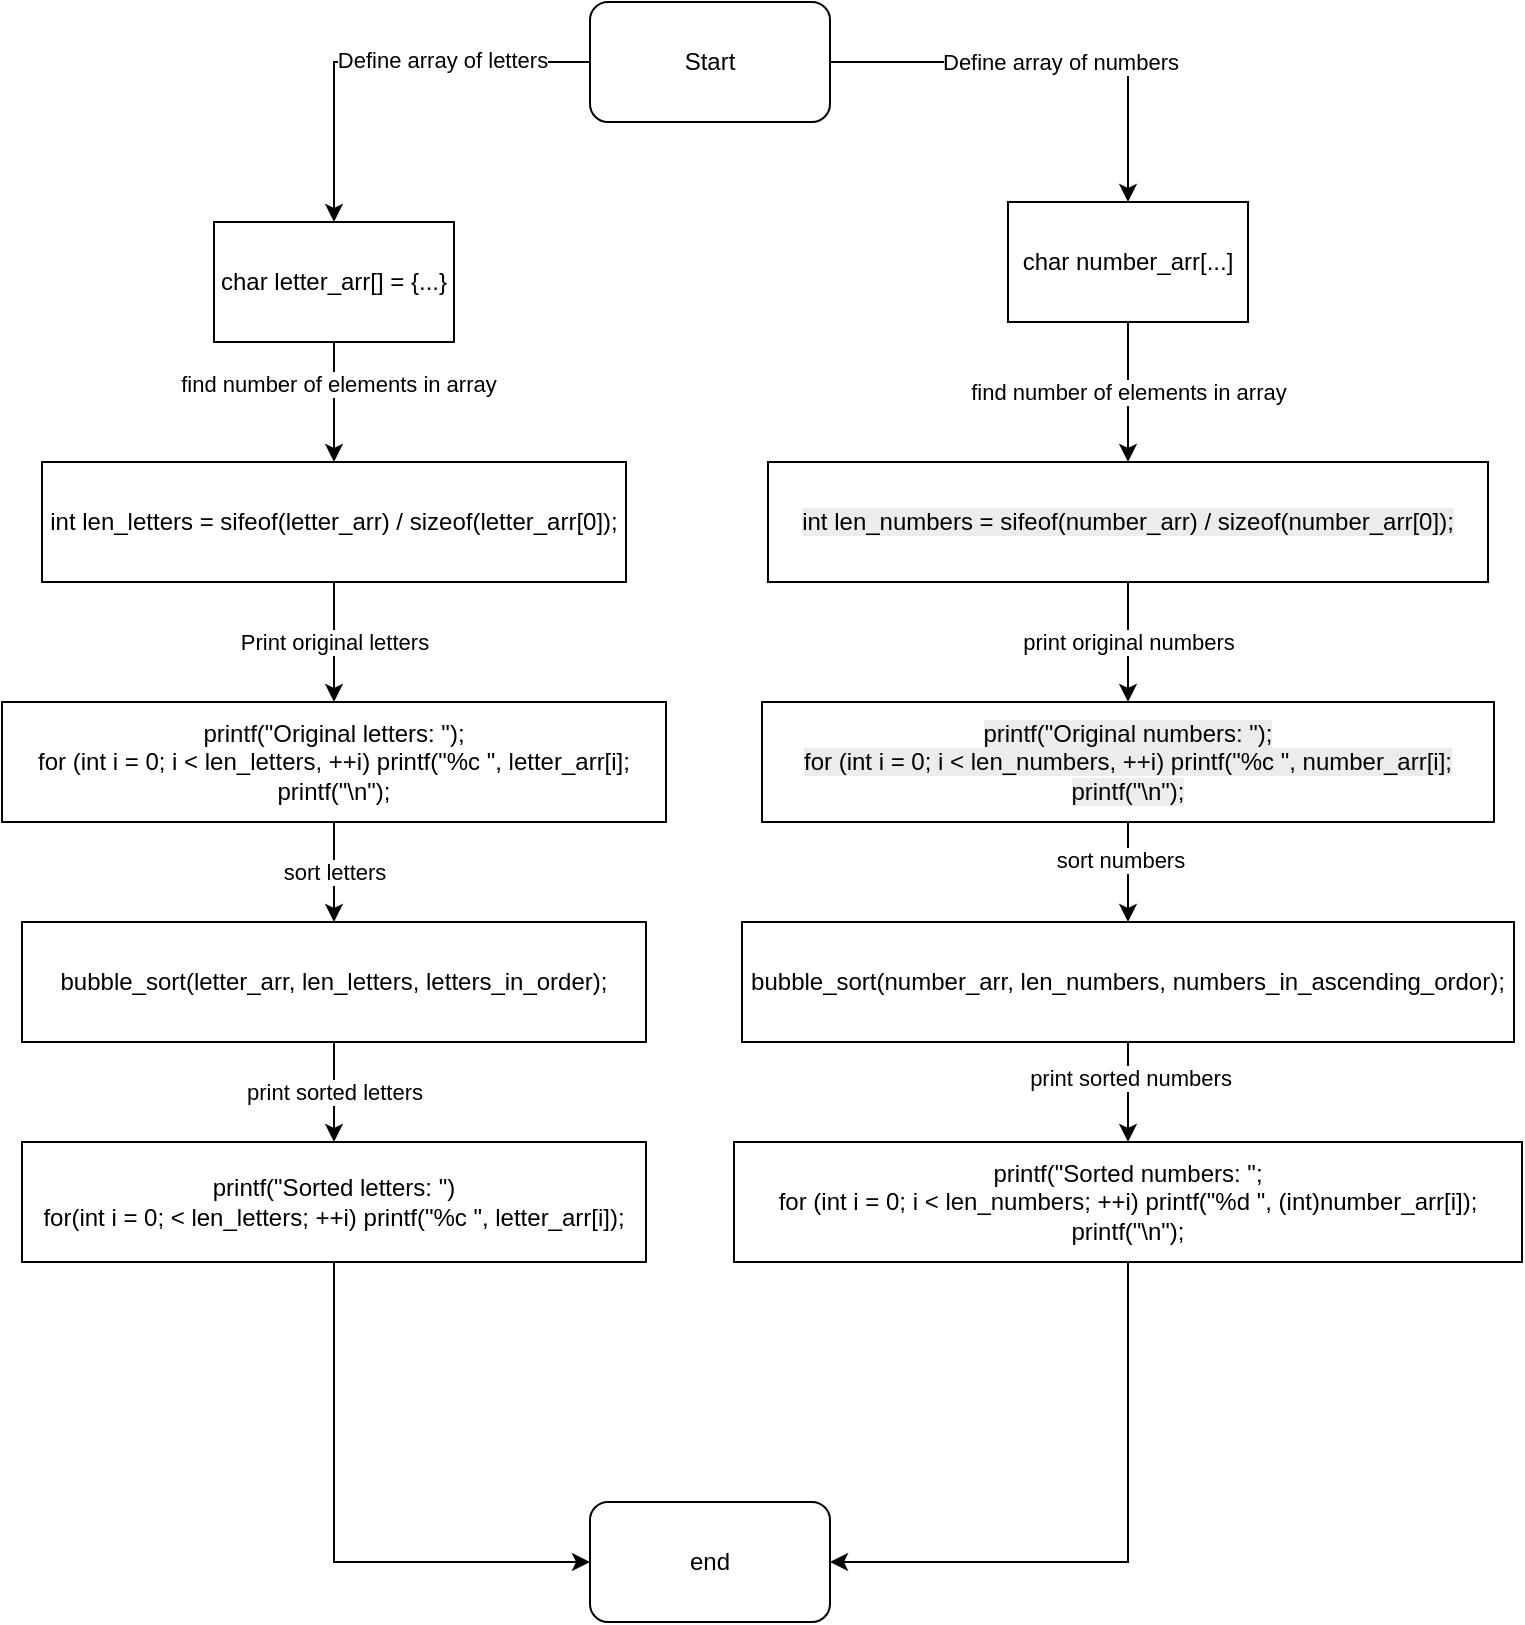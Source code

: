 <mxfile version="28.2.7">
  <diagram name="Side-1" id="85p5R-w3GVmB06p__iaf">
    <mxGraphModel dx="1368" dy="726" grid="1" gridSize="10" guides="1" tooltips="1" connect="1" arrows="1" fold="1" page="1" pageScale="1" pageWidth="827" pageHeight="1169" math="0" shadow="0">
      <root>
        <mxCell id="0" />
        <mxCell id="1" parent="0" />
        <mxCell id="I9aqTWdN0DO0WqZTiZIe-2" style="edgeStyle=orthogonalEdgeStyle;rounded=0;orthogonalLoop=1;jettySize=auto;html=1;" edge="1" parent="1" source="I9aqTWdN0DO0WqZTiZIe-1" target="I9aqTWdN0DO0WqZTiZIe-3">
          <mxGeometry relative="1" as="geometry">
            <mxPoint x="414" y="180" as="targetPoint" />
          </mxGeometry>
        </mxCell>
        <mxCell id="I9aqTWdN0DO0WqZTiZIe-4" value="Define array of letters" style="edgeLabel;html=1;align=center;verticalAlign=middle;resizable=0;points=[];" vertex="1" connectable="0" parent="I9aqTWdN0DO0WqZTiZIe-2">
          <mxGeometry x="-0.287" y="-1" relative="1" as="geometry">
            <mxPoint as="offset" />
          </mxGeometry>
        </mxCell>
        <mxCell id="I9aqTWdN0DO0WqZTiZIe-14" style="edgeStyle=orthogonalEdgeStyle;rounded=0;orthogonalLoop=1;jettySize=auto;html=1;" edge="1" parent="1" source="I9aqTWdN0DO0WqZTiZIe-1" target="I9aqTWdN0DO0WqZTiZIe-15">
          <mxGeometry relative="1" as="geometry">
            <mxPoint x="660" y="70" as="targetPoint" />
          </mxGeometry>
        </mxCell>
        <mxCell id="I9aqTWdN0DO0WqZTiZIe-16" value="Define array of numbers" style="edgeLabel;html=1;align=center;verticalAlign=middle;resizable=0;points=[];" vertex="1" connectable="0" parent="I9aqTWdN0DO0WqZTiZIe-14">
          <mxGeometry x="0.048" relative="1" as="geometry">
            <mxPoint as="offset" />
          </mxGeometry>
        </mxCell>
        <mxCell id="I9aqTWdN0DO0WqZTiZIe-1" value="Start" style="rounded=1;whiteSpace=wrap;html=1;" vertex="1" parent="1">
          <mxGeometry x="354" y="40" width="120" height="60" as="geometry" />
        </mxCell>
        <mxCell id="I9aqTWdN0DO0WqZTiZIe-5" style="edgeStyle=orthogonalEdgeStyle;rounded=0;orthogonalLoop=1;jettySize=auto;html=1;" edge="1" parent="1" source="I9aqTWdN0DO0WqZTiZIe-3" target="I9aqTWdN0DO0WqZTiZIe-6">
          <mxGeometry relative="1" as="geometry">
            <mxPoint x="226" y="280" as="targetPoint" />
          </mxGeometry>
        </mxCell>
        <mxCell id="I9aqTWdN0DO0WqZTiZIe-7" value="find number of elements in array" style="edgeLabel;html=1;align=center;verticalAlign=middle;resizable=0;points=[];" vertex="1" connectable="0" parent="I9aqTWdN0DO0WqZTiZIe-5">
          <mxGeometry x="-0.306" y="2" relative="1" as="geometry">
            <mxPoint as="offset" />
          </mxGeometry>
        </mxCell>
        <mxCell id="I9aqTWdN0DO0WqZTiZIe-3" value="char letter_arr[] = {...}" style="rounded=0;whiteSpace=wrap;html=1;" vertex="1" parent="1">
          <mxGeometry x="166" y="150" width="120" height="60" as="geometry" />
        </mxCell>
        <mxCell id="I9aqTWdN0DO0WqZTiZIe-8" value="Print original letters" style="edgeStyle=orthogonalEdgeStyle;rounded=0;orthogonalLoop=1;jettySize=auto;html=1;" edge="1" parent="1" source="I9aqTWdN0DO0WqZTiZIe-6" target="I9aqTWdN0DO0WqZTiZIe-9">
          <mxGeometry relative="1" as="geometry">
            <mxPoint x="226" y="420" as="targetPoint" />
          </mxGeometry>
        </mxCell>
        <mxCell id="I9aqTWdN0DO0WqZTiZIe-6" value="int len_letters = sifeof(letter_arr) / sizeof(letter_arr[0]);" style="rounded=0;whiteSpace=wrap;html=1;" vertex="1" parent="1">
          <mxGeometry x="80" y="270" width="292" height="60" as="geometry" />
        </mxCell>
        <mxCell id="I9aqTWdN0DO0WqZTiZIe-10" value="sort letters" style="edgeStyle=orthogonalEdgeStyle;rounded=0;orthogonalLoop=1;jettySize=auto;html=1;" edge="1" parent="1" source="I9aqTWdN0DO0WqZTiZIe-9" target="I9aqTWdN0DO0WqZTiZIe-11">
          <mxGeometry relative="1" as="geometry">
            <mxPoint x="226" y="500" as="targetPoint" />
          </mxGeometry>
        </mxCell>
        <mxCell id="I9aqTWdN0DO0WqZTiZIe-9" value="printf(&quot;Original letters: &quot;);&lt;br&gt;for (int i = 0; i &amp;lt; len_letters, ++i) printf(&quot;%c &quot;, letter_arr[i];&lt;br&gt;printf(&quot;\n&quot;);" style="rounded=0;whiteSpace=wrap;html=1;" vertex="1" parent="1">
          <mxGeometry x="60" y="390" width="332" height="60" as="geometry" />
        </mxCell>
        <mxCell id="I9aqTWdN0DO0WqZTiZIe-12" value="print sorted letters" style="edgeStyle=orthogonalEdgeStyle;rounded=0;orthogonalLoop=1;jettySize=auto;html=1;" edge="1" parent="1" source="I9aqTWdN0DO0WqZTiZIe-11" target="I9aqTWdN0DO0WqZTiZIe-13">
          <mxGeometry relative="1" as="geometry">
            <mxPoint x="226" y="640" as="targetPoint" />
          </mxGeometry>
        </mxCell>
        <mxCell id="I9aqTWdN0DO0WqZTiZIe-11" value="bubble_sort(letter_arr, len_letters, letters_in_order);" style="rounded=0;whiteSpace=wrap;html=1;" vertex="1" parent="1">
          <mxGeometry x="70" y="500" width="312" height="60" as="geometry" />
        </mxCell>
        <mxCell id="I9aqTWdN0DO0WqZTiZIe-29" style="edgeStyle=orthogonalEdgeStyle;rounded=0;orthogonalLoop=1;jettySize=auto;html=1;entryX=0;entryY=0.5;entryDx=0;entryDy=0;" edge="1" parent="1" source="I9aqTWdN0DO0WqZTiZIe-13" target="I9aqTWdN0DO0WqZTiZIe-27">
          <mxGeometry relative="1" as="geometry" />
        </mxCell>
        <mxCell id="I9aqTWdN0DO0WqZTiZIe-13" value="printf(&quot;Sorted letters: &quot;)&lt;br&gt;for(int i = 0; &amp;lt; len_letters; ++i) printf(&quot;%c &quot;, letter_arr[i]);" style="rounded=0;whiteSpace=wrap;html=1;" vertex="1" parent="1">
          <mxGeometry x="70" y="610" width="312" height="60" as="geometry" />
        </mxCell>
        <mxCell id="I9aqTWdN0DO0WqZTiZIe-17" value="find number of elements in array" style="edgeStyle=orthogonalEdgeStyle;rounded=0;orthogonalLoop=1;jettySize=auto;html=1;" edge="1" parent="1" source="I9aqTWdN0DO0WqZTiZIe-15" target="I9aqTWdN0DO0WqZTiZIe-18">
          <mxGeometry relative="1" as="geometry">
            <mxPoint x="636" y="270" as="targetPoint" />
          </mxGeometry>
        </mxCell>
        <mxCell id="I9aqTWdN0DO0WqZTiZIe-15" value="char number_arr[...]" style="rounded=0;whiteSpace=wrap;html=1;" vertex="1" parent="1">
          <mxGeometry x="563" y="140" width="120" height="60" as="geometry" />
        </mxCell>
        <mxCell id="I9aqTWdN0DO0WqZTiZIe-19" value="print original numbers" style="edgeStyle=orthogonalEdgeStyle;rounded=0;orthogonalLoop=1;jettySize=auto;html=1;" edge="1" parent="1" source="I9aqTWdN0DO0WqZTiZIe-18" target="I9aqTWdN0DO0WqZTiZIe-20">
          <mxGeometry relative="1" as="geometry">
            <mxPoint x="623" y="390" as="targetPoint" />
            <Array as="points">
              <mxPoint x="623" y="360" />
              <mxPoint x="623" y="360" />
            </Array>
          </mxGeometry>
        </mxCell>
        <mxCell id="I9aqTWdN0DO0WqZTiZIe-18" value="&lt;br&gt;&lt;span style=&quot;color: rgb(0, 0, 0); font-family: Helvetica; font-size: 12px; font-style: normal; font-variant-ligatures: normal; font-variant-caps: normal; font-weight: 400; letter-spacing: normal; orphans: 2; text-align: center; text-indent: 0px; text-transform: none; widows: 2; word-spacing: 0px; -webkit-text-stroke-width: 0px; white-space: normal; background-color: rgb(236, 236, 236); text-decoration-thickness: initial; text-decoration-style: initial; text-decoration-color: initial; float: none; display: inline !important;&quot;&gt;int len_numbers = sifeof(number_arr) / sizeof(number_arr[0]);&lt;/span&gt;&lt;div&gt;&lt;br/&gt;&lt;/div&gt;" style="rounded=0;whiteSpace=wrap;html=1;" vertex="1" parent="1">
          <mxGeometry x="443" y="270" width="360" height="60" as="geometry" />
        </mxCell>
        <mxCell id="I9aqTWdN0DO0WqZTiZIe-21" style="edgeStyle=orthogonalEdgeStyle;rounded=0;orthogonalLoop=1;jettySize=auto;html=1;" edge="1" parent="1" source="I9aqTWdN0DO0WqZTiZIe-20" target="I9aqTWdN0DO0WqZTiZIe-22">
          <mxGeometry relative="1" as="geometry">
            <mxPoint x="623" y="530" as="targetPoint" />
          </mxGeometry>
        </mxCell>
        <mxCell id="I9aqTWdN0DO0WqZTiZIe-26" value="sort numbers" style="edgeLabel;html=1;align=center;verticalAlign=middle;resizable=0;points=[];" vertex="1" connectable="0" parent="I9aqTWdN0DO0WqZTiZIe-21">
          <mxGeometry x="-0.262" y="-4" relative="1" as="geometry">
            <mxPoint as="offset" />
          </mxGeometry>
        </mxCell>
        <mxCell id="I9aqTWdN0DO0WqZTiZIe-20" value="&lt;br&gt;&lt;span style=&quot;color: rgb(0, 0, 0); font-family: Helvetica; font-size: 12px; font-style: normal; font-variant-ligatures: normal; font-variant-caps: normal; font-weight: 400; letter-spacing: normal; orphans: 2; text-align: center; text-indent: 0px; text-transform: none; widows: 2; word-spacing: 0px; -webkit-text-stroke-width: 0px; white-space: normal; background-color: rgb(236, 236, 236); text-decoration-thickness: initial; text-decoration-style: initial; text-decoration-color: initial; float: none; display: inline !important;&quot;&gt;printf(&quot;Original numbers: &quot;);&lt;/span&gt;&lt;br style=&quot;forced-color-adjust: none; color: rgb(0, 0, 0); font-family: Helvetica; font-size: 12px; font-style: normal; font-variant-ligatures: normal; font-variant-caps: normal; font-weight: 400; letter-spacing: normal; orphans: 2; text-align: center; text-indent: 0px; text-transform: none; widows: 2; word-spacing: 0px; -webkit-text-stroke-width: 0px; white-space: normal; background-color: rgb(236, 236, 236); text-decoration-thickness: initial; text-decoration-style: initial; text-decoration-color: initial;&quot;&gt;&lt;span style=&quot;color: rgb(0, 0, 0); font-family: Helvetica; font-size: 12px; font-style: normal; font-variant-ligatures: normal; font-variant-caps: normal; font-weight: 400; letter-spacing: normal; orphans: 2; text-align: center; text-indent: 0px; text-transform: none; widows: 2; word-spacing: 0px; -webkit-text-stroke-width: 0px; white-space: normal; background-color: rgb(236, 236, 236); text-decoration-thickness: initial; text-decoration-style: initial; text-decoration-color: initial; float: none; display: inline !important;&quot;&gt;for (int i = 0; i &amp;lt; len_numbers, ++i) printf(&quot;%c &quot;, number_arr[i];&lt;/span&gt;&lt;br style=&quot;forced-color-adjust: none; color: rgb(0, 0, 0); font-family: Helvetica; font-size: 12px; font-style: normal; font-variant-ligatures: normal; font-variant-caps: normal; font-weight: 400; letter-spacing: normal; orphans: 2; text-align: center; text-indent: 0px; text-transform: none; widows: 2; word-spacing: 0px; -webkit-text-stroke-width: 0px; white-space: normal; background-color: rgb(236, 236, 236); text-decoration-thickness: initial; text-decoration-style: initial; text-decoration-color: initial;&quot;&gt;&lt;span style=&quot;color: rgb(0, 0, 0); font-family: Helvetica; font-size: 12px; font-style: normal; font-variant-ligatures: normal; font-variant-caps: normal; font-weight: 400; letter-spacing: normal; orphans: 2; text-align: center; text-indent: 0px; text-transform: none; widows: 2; word-spacing: 0px; -webkit-text-stroke-width: 0px; white-space: normal; background-color: rgb(236, 236, 236); text-decoration-thickness: initial; text-decoration-style: initial; text-decoration-color: initial; float: none; display: inline !important;&quot;&gt;printf(&quot;\n&quot;);&lt;/span&gt;&lt;div&gt;&lt;br/&gt;&lt;/div&gt;" style="rounded=0;whiteSpace=wrap;html=1;" vertex="1" parent="1">
          <mxGeometry x="440" y="390" width="366" height="60" as="geometry" />
        </mxCell>
        <mxCell id="I9aqTWdN0DO0WqZTiZIe-23" style="edgeStyle=orthogonalEdgeStyle;rounded=0;orthogonalLoop=1;jettySize=auto;html=1;" edge="1" parent="1" source="I9aqTWdN0DO0WqZTiZIe-22" target="I9aqTWdN0DO0WqZTiZIe-24">
          <mxGeometry relative="1" as="geometry">
            <mxPoint x="623" y="620" as="targetPoint" />
          </mxGeometry>
        </mxCell>
        <mxCell id="I9aqTWdN0DO0WqZTiZIe-25" value="print sorted numbers" style="edgeLabel;html=1;align=center;verticalAlign=middle;resizable=0;points=[];" vertex="1" connectable="0" parent="I9aqTWdN0DO0WqZTiZIe-23">
          <mxGeometry x="-0.302" y="1" relative="1" as="geometry">
            <mxPoint as="offset" />
          </mxGeometry>
        </mxCell>
        <mxCell id="I9aqTWdN0DO0WqZTiZIe-22" value="bubble_sort(number_arr, len_numbers, numbers_in_ascending_ordor);" style="rounded=0;whiteSpace=wrap;html=1;" vertex="1" parent="1">
          <mxGeometry x="430" y="500" width="386" height="60" as="geometry" />
        </mxCell>
        <mxCell id="I9aqTWdN0DO0WqZTiZIe-28" style="edgeStyle=orthogonalEdgeStyle;rounded=0;orthogonalLoop=1;jettySize=auto;html=1;entryX=1;entryY=0.5;entryDx=0;entryDy=0;" edge="1" parent="1" source="I9aqTWdN0DO0WqZTiZIe-24" target="I9aqTWdN0DO0WqZTiZIe-27">
          <mxGeometry relative="1" as="geometry" />
        </mxCell>
        <mxCell id="I9aqTWdN0DO0WqZTiZIe-24" value="printf(&quot;Sorted numbers: &quot;;&lt;br&gt;for (int i = 0; i &amp;lt; len_numbers; ++i) printf(&quot;%d &quot;, (int)number_arr[i]);&lt;br&gt;printf(&quot;\n&quot;);" style="rounded=0;whiteSpace=wrap;html=1;" vertex="1" parent="1">
          <mxGeometry x="426" y="610" width="394" height="60" as="geometry" />
        </mxCell>
        <mxCell id="I9aqTWdN0DO0WqZTiZIe-27" value="end" style="rounded=1;whiteSpace=wrap;html=1;" vertex="1" parent="1">
          <mxGeometry x="354" y="790" width="120" height="60" as="geometry" />
        </mxCell>
      </root>
    </mxGraphModel>
  </diagram>
</mxfile>
